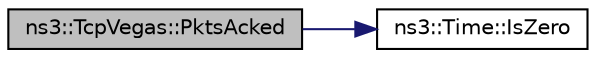digraph "ns3::TcpVegas::PktsAcked"
{
 // LATEX_PDF_SIZE
  edge [fontname="Helvetica",fontsize="10",labelfontname="Helvetica",labelfontsize="10"];
  node [fontname="Helvetica",fontsize="10",shape=record];
  rankdir="LR";
  Node1 [label="ns3::TcpVegas::PktsAcked",height=0.2,width=0.4,color="black", fillcolor="grey75", style="filled", fontcolor="black",tooltip="Compute RTTs needed to execute Vegas algorithm."];
  Node1 -> Node2 [color="midnightblue",fontsize="10",style="solid",fontname="Helvetica"];
  Node2 [label="ns3::Time::IsZero",height=0.2,width=0.4,color="black", fillcolor="white", style="filled",URL="$classns3_1_1_time.html#ac4f1f3f3aeff82c1a7d96e0b0ae2220b",tooltip="Exactly equivalent to t == 0."];
}
